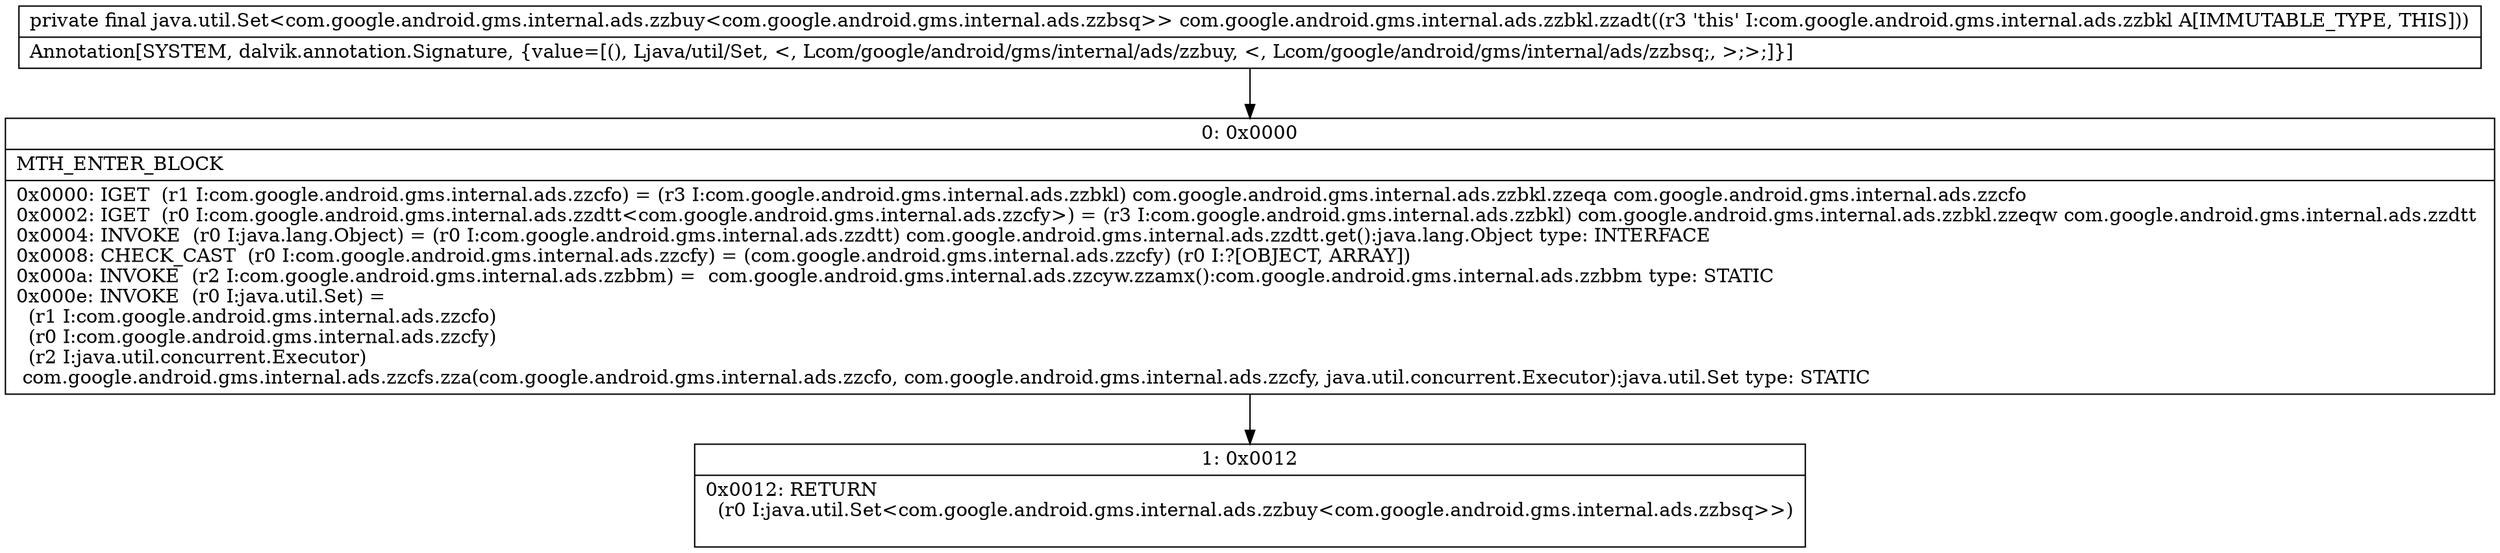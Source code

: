 digraph "CFG forcom.google.android.gms.internal.ads.zzbkl.zzadt()Ljava\/util\/Set;" {
Node_0 [shape=record,label="{0\:\ 0x0000|MTH_ENTER_BLOCK\l|0x0000: IGET  (r1 I:com.google.android.gms.internal.ads.zzcfo) = (r3 I:com.google.android.gms.internal.ads.zzbkl) com.google.android.gms.internal.ads.zzbkl.zzeqa com.google.android.gms.internal.ads.zzcfo \l0x0002: IGET  (r0 I:com.google.android.gms.internal.ads.zzdtt\<com.google.android.gms.internal.ads.zzcfy\>) = (r3 I:com.google.android.gms.internal.ads.zzbkl) com.google.android.gms.internal.ads.zzbkl.zzeqw com.google.android.gms.internal.ads.zzdtt \l0x0004: INVOKE  (r0 I:java.lang.Object) = (r0 I:com.google.android.gms.internal.ads.zzdtt) com.google.android.gms.internal.ads.zzdtt.get():java.lang.Object type: INTERFACE \l0x0008: CHECK_CAST  (r0 I:com.google.android.gms.internal.ads.zzcfy) = (com.google.android.gms.internal.ads.zzcfy) (r0 I:?[OBJECT, ARRAY]) \l0x000a: INVOKE  (r2 I:com.google.android.gms.internal.ads.zzbbm) =  com.google.android.gms.internal.ads.zzcyw.zzamx():com.google.android.gms.internal.ads.zzbbm type: STATIC \l0x000e: INVOKE  (r0 I:java.util.Set) = \l  (r1 I:com.google.android.gms.internal.ads.zzcfo)\l  (r0 I:com.google.android.gms.internal.ads.zzcfy)\l  (r2 I:java.util.concurrent.Executor)\l com.google.android.gms.internal.ads.zzcfs.zza(com.google.android.gms.internal.ads.zzcfo, com.google.android.gms.internal.ads.zzcfy, java.util.concurrent.Executor):java.util.Set type: STATIC \l}"];
Node_1 [shape=record,label="{1\:\ 0x0012|0x0012: RETURN  \l  (r0 I:java.util.Set\<com.google.android.gms.internal.ads.zzbuy\<com.google.android.gms.internal.ads.zzbsq\>\>)\l \l}"];
MethodNode[shape=record,label="{private final java.util.Set\<com.google.android.gms.internal.ads.zzbuy\<com.google.android.gms.internal.ads.zzbsq\>\> com.google.android.gms.internal.ads.zzbkl.zzadt((r3 'this' I:com.google.android.gms.internal.ads.zzbkl A[IMMUTABLE_TYPE, THIS]))  | Annotation[SYSTEM, dalvik.annotation.Signature, \{value=[(), Ljava\/util\/Set, \<, Lcom\/google\/android\/gms\/internal\/ads\/zzbuy, \<, Lcom\/google\/android\/gms\/internal\/ads\/zzbsq;, \>;\>;]\}]\l}"];
MethodNode -> Node_0;
Node_0 -> Node_1;
}

